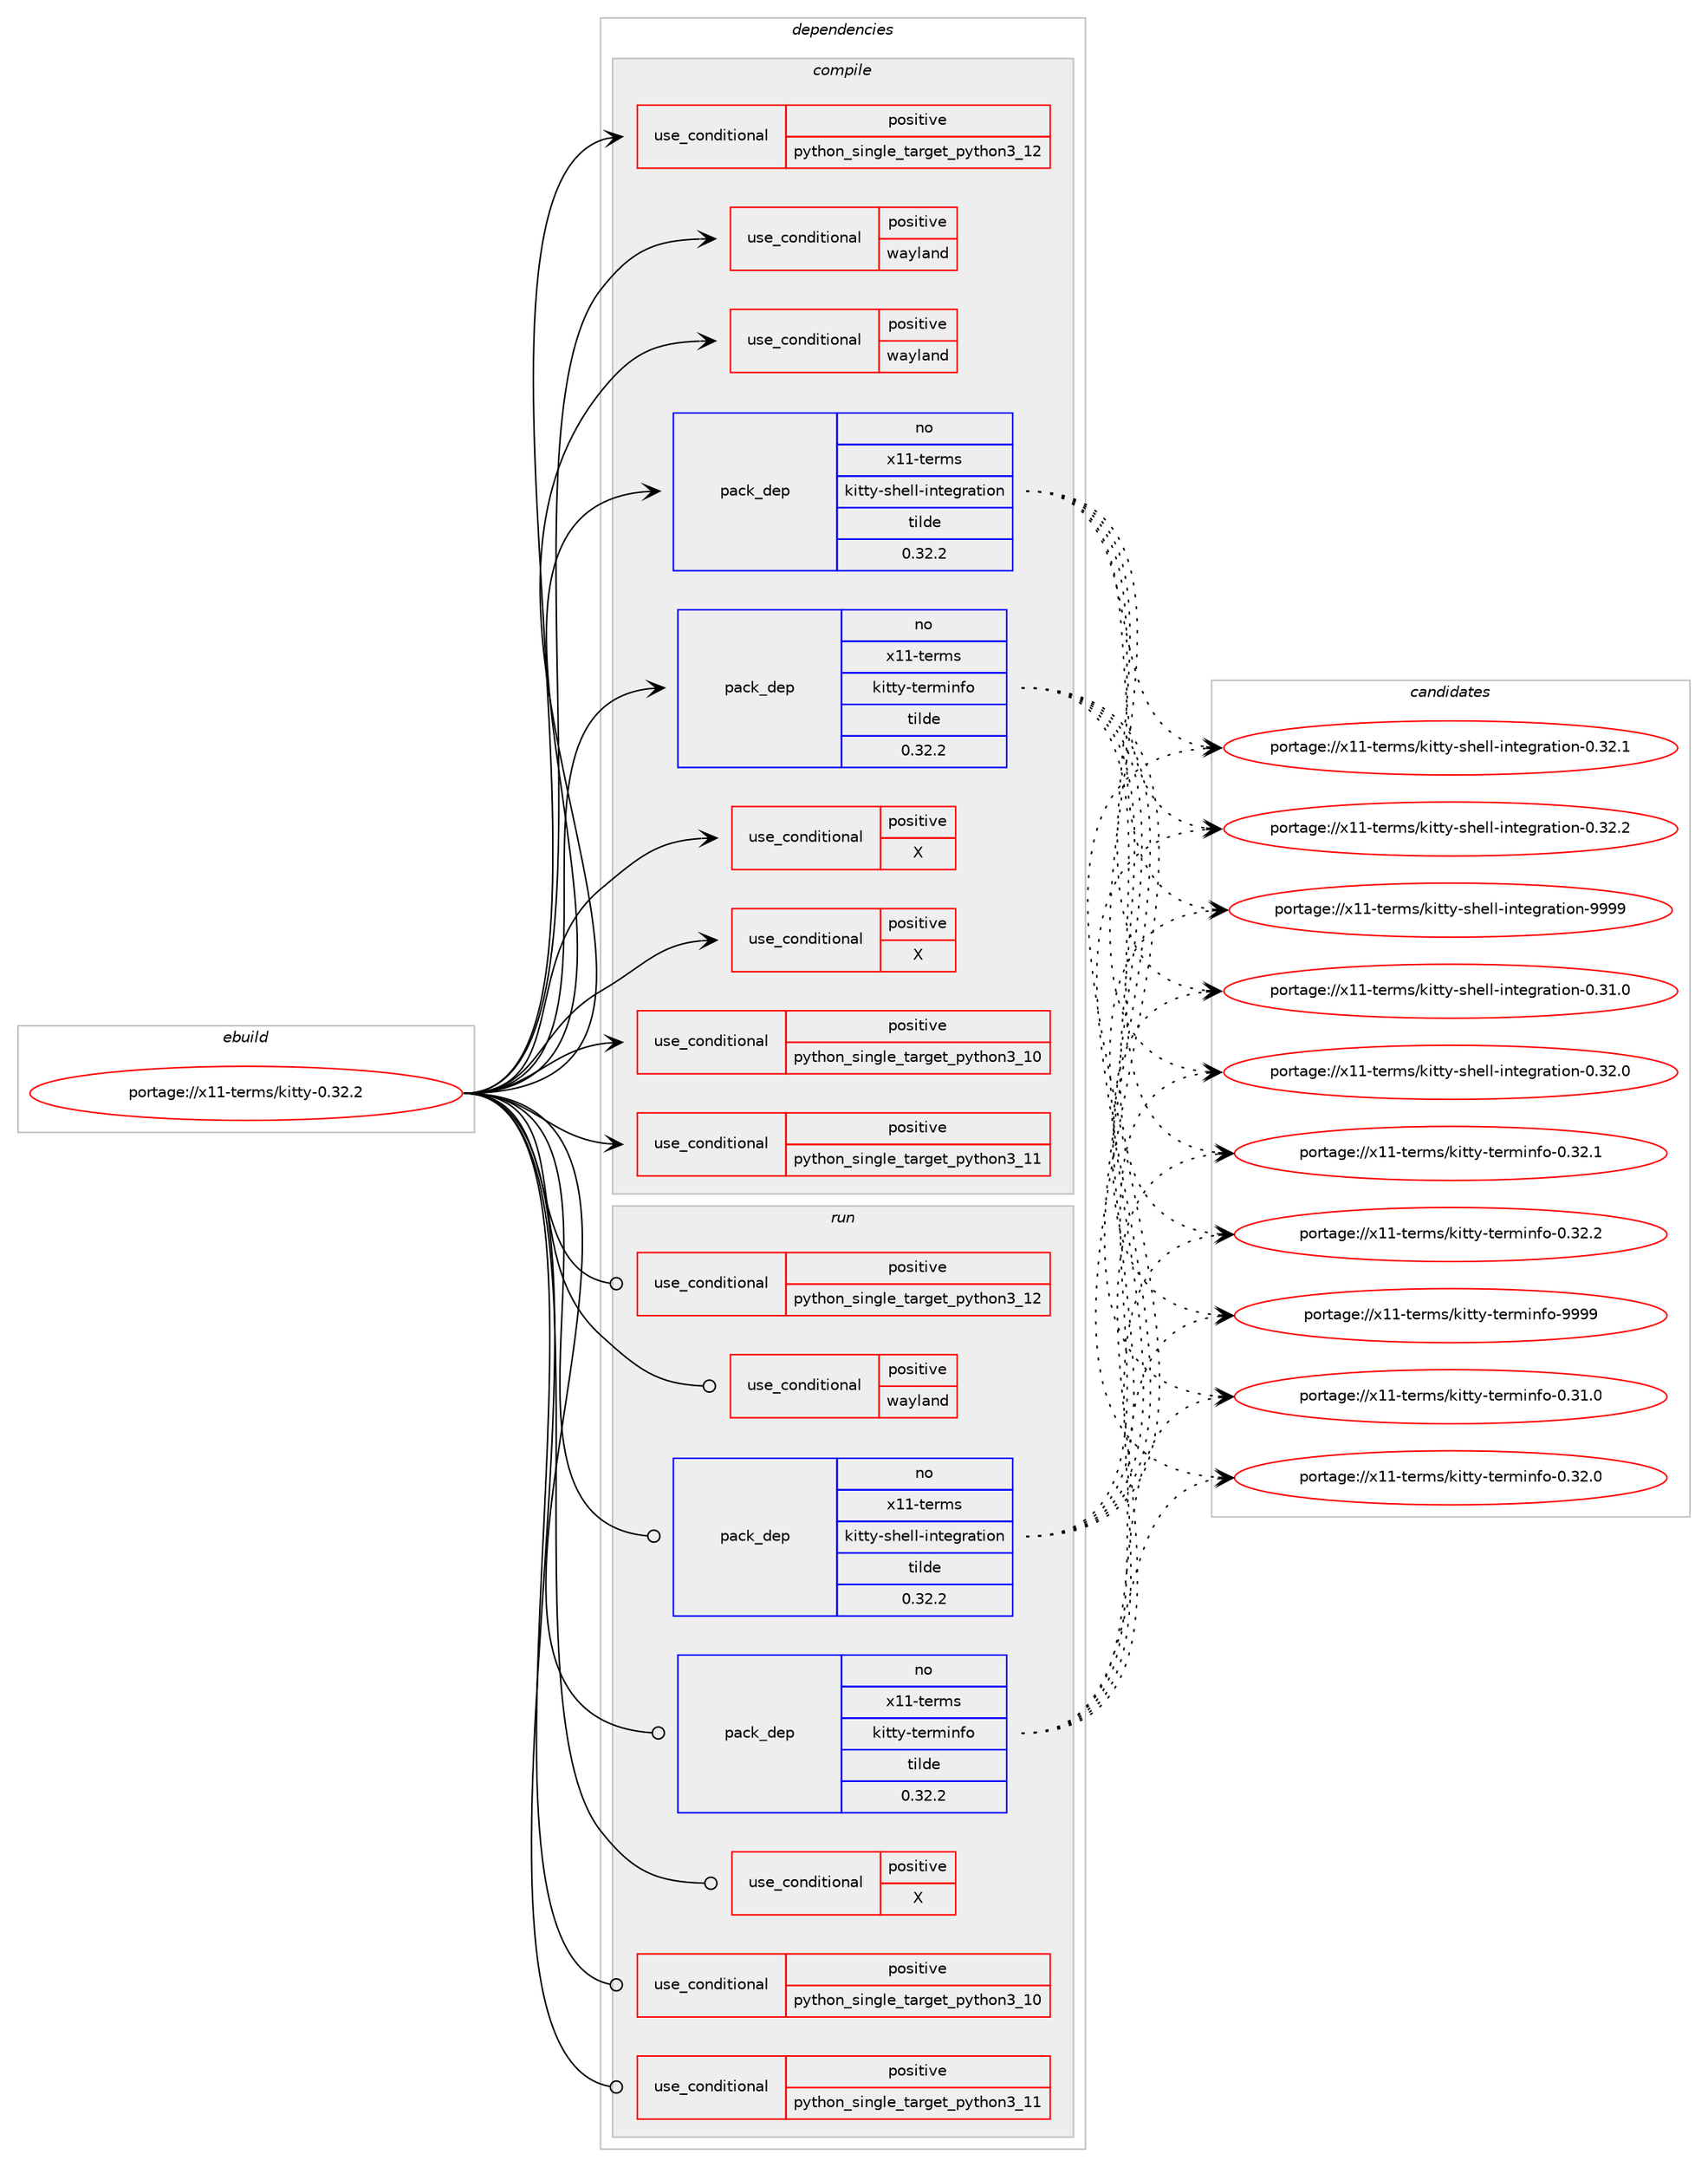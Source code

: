 digraph prolog {

# *************
# Graph options
# *************

newrank=true;
concentrate=true;
compound=true;
graph [rankdir=LR,fontname=Helvetica,fontsize=10,ranksep=1.5];#, ranksep=2.5, nodesep=0.2];
edge  [arrowhead=vee];
node  [fontname=Helvetica,fontsize=10];

# **********
# The ebuild
# **********

subgraph cluster_leftcol {
color=gray;
rank=same;
label=<<i>ebuild</i>>;
id [label="portage://x11-terms/kitty-0.32.2", color=red, width=4, href="../x11-terms/kitty-0.32.2.svg"];
}

# ****************
# The dependencies
# ****************

subgraph cluster_midcol {
color=gray;
label=<<i>dependencies</i>>;
subgraph cluster_compile {
fillcolor="#eeeeee";
style=filled;
label=<<i>compile</i>>;
subgraph cond18647 {
dependency28684 [label=<<TABLE BORDER="0" CELLBORDER="1" CELLSPACING="0" CELLPADDING="4"><TR><TD ROWSPAN="3" CELLPADDING="10">use_conditional</TD></TR><TR><TD>positive</TD></TR><TR><TD>X</TD></TR></TABLE>>, shape=none, color=red];
# *** BEGIN UNKNOWN DEPENDENCY TYPE (TODO) ***
# dependency28684 -> package_dependency(portage://x11-terms/kitty-0.32.2,install,no,x11-base,xorg-proto,none,[,,],[],[])
# *** END UNKNOWN DEPENDENCY TYPE (TODO) ***

# *** BEGIN UNKNOWN DEPENDENCY TYPE (TODO) ***
# dependency28684 -> package_dependency(portage://x11-terms/kitty-0.32.2,install,no,x11-libs,libXi,none,[,,],[],[])
# *** END UNKNOWN DEPENDENCY TYPE (TODO) ***

# *** BEGIN UNKNOWN DEPENDENCY TYPE (TODO) ***
# dependency28684 -> package_dependency(portage://x11-terms/kitty-0.32.2,install,no,x11-libs,libXinerama,none,[,,],[],[])
# *** END UNKNOWN DEPENDENCY TYPE (TODO) ***

# *** BEGIN UNKNOWN DEPENDENCY TYPE (TODO) ***
# dependency28684 -> package_dependency(portage://x11-terms/kitty-0.32.2,install,no,x11-libs,libXrandr,none,[,,],[],[])
# *** END UNKNOWN DEPENDENCY TYPE (TODO) ***

}
id:e -> dependency28684:w [weight=20,style="solid",arrowhead="vee"];
subgraph cond18648 {
dependency28685 [label=<<TABLE BORDER="0" CELLBORDER="1" CELLSPACING="0" CELLPADDING="4"><TR><TD ROWSPAN="3" CELLPADDING="10">use_conditional</TD></TR><TR><TD>positive</TD></TR><TR><TD>X</TD></TR></TABLE>>, shape=none, color=red];
# *** BEGIN UNKNOWN DEPENDENCY TYPE (TODO) ***
# dependency28685 -> package_dependency(portage://x11-terms/kitty-0.32.2,install,no,x11-libs,libX11,none,[,,],[],[])
# *** END UNKNOWN DEPENDENCY TYPE (TODO) ***

# *** BEGIN UNKNOWN DEPENDENCY TYPE (TODO) ***
# dependency28685 -> package_dependency(portage://x11-terms/kitty-0.32.2,install,no,x11-libs,libXcursor,none,[,,],[],[])
# *** END UNKNOWN DEPENDENCY TYPE (TODO) ***

}
id:e -> dependency28685:w [weight=20,style="solid",arrowhead="vee"];
subgraph cond18649 {
dependency28686 [label=<<TABLE BORDER="0" CELLBORDER="1" CELLSPACING="0" CELLPADDING="4"><TR><TD ROWSPAN="3" CELLPADDING="10">use_conditional</TD></TR><TR><TD>positive</TD></TR><TR><TD>python_single_target_python3_10</TD></TR></TABLE>>, shape=none, color=red];
# *** BEGIN UNKNOWN DEPENDENCY TYPE (TODO) ***
# dependency28686 -> package_dependency(portage://x11-terms/kitty-0.32.2,install,no,dev-lang,python,none,[,,],[slot(3.10)],[])
# *** END UNKNOWN DEPENDENCY TYPE (TODO) ***

}
id:e -> dependency28686:w [weight=20,style="solid",arrowhead="vee"];
subgraph cond18650 {
dependency28687 [label=<<TABLE BORDER="0" CELLBORDER="1" CELLSPACING="0" CELLPADDING="4"><TR><TD ROWSPAN="3" CELLPADDING="10">use_conditional</TD></TR><TR><TD>positive</TD></TR><TR><TD>python_single_target_python3_11</TD></TR></TABLE>>, shape=none, color=red];
# *** BEGIN UNKNOWN DEPENDENCY TYPE (TODO) ***
# dependency28687 -> package_dependency(portage://x11-terms/kitty-0.32.2,install,no,dev-lang,python,none,[,,],[slot(3.11)],[])
# *** END UNKNOWN DEPENDENCY TYPE (TODO) ***

}
id:e -> dependency28687:w [weight=20,style="solid",arrowhead="vee"];
subgraph cond18651 {
dependency28688 [label=<<TABLE BORDER="0" CELLBORDER="1" CELLSPACING="0" CELLPADDING="4"><TR><TD ROWSPAN="3" CELLPADDING="10">use_conditional</TD></TR><TR><TD>positive</TD></TR><TR><TD>python_single_target_python3_12</TD></TR></TABLE>>, shape=none, color=red];
# *** BEGIN UNKNOWN DEPENDENCY TYPE (TODO) ***
# dependency28688 -> package_dependency(portage://x11-terms/kitty-0.32.2,install,no,dev-lang,python,none,[,,],[slot(3.12)],[])
# *** END UNKNOWN DEPENDENCY TYPE (TODO) ***

}
id:e -> dependency28688:w [weight=20,style="solid",arrowhead="vee"];
subgraph cond18652 {
dependency28689 [label=<<TABLE BORDER="0" CELLBORDER="1" CELLSPACING="0" CELLPADDING="4"><TR><TD ROWSPAN="3" CELLPADDING="10">use_conditional</TD></TR><TR><TD>positive</TD></TR><TR><TD>wayland</TD></TR></TABLE>>, shape=none, color=red];
# *** BEGIN UNKNOWN DEPENDENCY TYPE (TODO) ***
# dependency28689 -> package_dependency(portage://x11-terms/kitty-0.32.2,install,no,dev-libs,wayland,none,[,,],[],[])
# *** END UNKNOWN DEPENDENCY TYPE (TODO) ***

}
id:e -> dependency28689:w [weight=20,style="solid",arrowhead="vee"];
subgraph cond18653 {
dependency28690 [label=<<TABLE BORDER="0" CELLBORDER="1" CELLSPACING="0" CELLPADDING="4"><TR><TD ROWSPAN="3" CELLPADDING="10">use_conditional</TD></TR><TR><TD>positive</TD></TR><TR><TD>wayland</TD></TR></TABLE>>, shape=none, color=red];
# *** BEGIN UNKNOWN DEPENDENCY TYPE (TODO) ***
# dependency28690 -> package_dependency(portage://x11-terms/kitty-0.32.2,install,no,dev-libs,wayland-protocols,none,[,,],[],[])
# *** END UNKNOWN DEPENDENCY TYPE (TODO) ***

}
id:e -> dependency28690:w [weight=20,style="solid",arrowhead="vee"];
# *** BEGIN UNKNOWN DEPENDENCY TYPE (TODO) ***
# id -> package_dependency(portage://x11-terms/kitty-0.32.2,install,no,dev-libs,openssl,none,[,,],any_same_slot,[])
# *** END UNKNOWN DEPENDENCY TYPE (TODO) ***

# *** BEGIN UNKNOWN DEPENDENCY TYPE (TODO) ***
# id -> package_dependency(portage://x11-terms/kitty-0.32.2,install,no,dev-libs,xxhash,none,[,,],[],[])
# *** END UNKNOWN DEPENDENCY TYPE (TODO) ***

# *** BEGIN UNKNOWN DEPENDENCY TYPE (TODO) ***
# id -> package_dependency(portage://x11-terms/kitty-0.32.2,install,no,media-libs,fontconfig,none,[,,],[],[])
# *** END UNKNOWN DEPENDENCY TYPE (TODO) ***

# *** BEGIN UNKNOWN DEPENDENCY TYPE (TODO) ***
# id -> package_dependency(portage://x11-terms/kitty-0.32.2,install,no,media-libs,harfbuzz,none,[,,],any_same_slot,[use(enable(truetype),none)])
# *** END UNKNOWN DEPENDENCY TYPE (TODO) ***

# *** BEGIN UNKNOWN DEPENDENCY TYPE (TODO) ***
# id -> package_dependency(portage://x11-terms/kitty-0.32.2,install,no,media-libs,lcms,none,[,,],[slot(2)],[])
# *** END UNKNOWN DEPENDENCY TYPE (TODO) ***

# *** BEGIN UNKNOWN DEPENDENCY TYPE (TODO) ***
# id -> package_dependency(portage://x11-terms/kitty-0.32.2,install,no,media-libs,libglvnd,none,[,,],[],[use(optenable(X),none)])
# *** END UNKNOWN DEPENDENCY TYPE (TODO) ***

# *** BEGIN UNKNOWN DEPENDENCY TYPE (TODO) ***
# id -> package_dependency(portage://x11-terms/kitty-0.32.2,install,no,media-libs,libpng,none,[,,],any_same_slot,[])
# *** END UNKNOWN DEPENDENCY TYPE (TODO) ***

# *** BEGIN UNKNOWN DEPENDENCY TYPE (TODO) ***
# id -> package_dependency(portage://x11-terms/kitty-0.32.2,install,no,sys-apps,dbus,none,[,,],[],[])
# *** END UNKNOWN DEPENDENCY TYPE (TODO) ***

# *** BEGIN UNKNOWN DEPENDENCY TYPE (TODO) ***
# id -> package_dependency(portage://x11-terms/kitty-0.32.2,install,no,sys-libs,zlib,none,[,,],any_same_slot,[])
# *** END UNKNOWN DEPENDENCY TYPE (TODO) ***

# *** BEGIN UNKNOWN DEPENDENCY TYPE (TODO) ***
# id -> package_dependency(portage://x11-terms/kitty-0.32.2,install,no,x11-libs,libxkbcommon,none,[,,],[],[use(optenable(X),none)])
# *** END UNKNOWN DEPENDENCY TYPE (TODO) ***

# *** BEGIN UNKNOWN DEPENDENCY TYPE (TODO) ***
# id -> package_dependency(portage://x11-terms/kitty-0.32.2,install,no,x11-misc,xkeyboard-config,none,[,,],[],[])
# *** END UNKNOWN DEPENDENCY TYPE (TODO) ***

subgraph pack9686 {
dependency28691 [label=<<TABLE BORDER="0" CELLBORDER="1" CELLSPACING="0" CELLPADDING="4" WIDTH="220"><TR><TD ROWSPAN="6" CELLPADDING="30">pack_dep</TD></TR><TR><TD WIDTH="110">no</TD></TR><TR><TD>x11-terms</TD></TR><TR><TD>kitty-shell-integration</TD></TR><TR><TD>tilde</TD></TR><TR><TD>0.32.2</TD></TR></TABLE>>, shape=none, color=blue];
}
id:e -> dependency28691:w [weight=20,style="solid",arrowhead="vee"];
subgraph pack9687 {
dependency28692 [label=<<TABLE BORDER="0" CELLBORDER="1" CELLSPACING="0" CELLPADDING="4" WIDTH="220"><TR><TD ROWSPAN="6" CELLPADDING="30">pack_dep</TD></TR><TR><TD WIDTH="110">no</TD></TR><TR><TD>x11-terms</TD></TR><TR><TD>kitty-terminfo</TD></TR><TR><TD>tilde</TD></TR><TR><TD>0.32.2</TD></TR></TABLE>>, shape=none, color=blue];
}
id:e -> dependency28692:w [weight=20,style="solid",arrowhead="vee"];
# *** BEGIN UNKNOWN DEPENDENCY TYPE (TODO) ***
# id -> package_dependency(portage://x11-terms/kitty-0.32.2,install,weak,sci-mathematics,kissat,none,[,,],[],[])
# *** END UNKNOWN DEPENDENCY TYPE (TODO) ***

}
subgraph cluster_compileandrun {
fillcolor="#eeeeee";
style=filled;
label=<<i>compile and run</i>>;
}
subgraph cluster_run {
fillcolor="#eeeeee";
style=filled;
label=<<i>run</i>>;
subgraph cond18654 {
dependency28693 [label=<<TABLE BORDER="0" CELLBORDER="1" CELLSPACING="0" CELLPADDING="4"><TR><TD ROWSPAN="3" CELLPADDING="10">use_conditional</TD></TR><TR><TD>positive</TD></TR><TR><TD>X</TD></TR></TABLE>>, shape=none, color=red];
# *** BEGIN UNKNOWN DEPENDENCY TYPE (TODO) ***
# dependency28693 -> package_dependency(portage://x11-terms/kitty-0.32.2,run,no,x11-libs,libX11,none,[,,],[],[])
# *** END UNKNOWN DEPENDENCY TYPE (TODO) ***

# *** BEGIN UNKNOWN DEPENDENCY TYPE (TODO) ***
# dependency28693 -> package_dependency(portage://x11-terms/kitty-0.32.2,run,no,x11-libs,libXcursor,none,[,,],[],[])
# *** END UNKNOWN DEPENDENCY TYPE (TODO) ***

}
id:e -> dependency28693:w [weight=20,style="solid",arrowhead="odot"];
subgraph cond18655 {
dependency28694 [label=<<TABLE BORDER="0" CELLBORDER="1" CELLSPACING="0" CELLPADDING="4"><TR><TD ROWSPAN="3" CELLPADDING="10">use_conditional</TD></TR><TR><TD>positive</TD></TR><TR><TD>python_single_target_python3_10</TD></TR></TABLE>>, shape=none, color=red];
# *** BEGIN UNKNOWN DEPENDENCY TYPE (TODO) ***
# dependency28694 -> package_dependency(portage://x11-terms/kitty-0.32.2,run,no,dev-lang,python,none,[,,],[slot(3.10)],[])
# *** END UNKNOWN DEPENDENCY TYPE (TODO) ***

}
id:e -> dependency28694:w [weight=20,style="solid",arrowhead="odot"];
subgraph cond18656 {
dependency28695 [label=<<TABLE BORDER="0" CELLBORDER="1" CELLSPACING="0" CELLPADDING="4"><TR><TD ROWSPAN="3" CELLPADDING="10">use_conditional</TD></TR><TR><TD>positive</TD></TR><TR><TD>python_single_target_python3_11</TD></TR></TABLE>>, shape=none, color=red];
# *** BEGIN UNKNOWN DEPENDENCY TYPE (TODO) ***
# dependency28695 -> package_dependency(portage://x11-terms/kitty-0.32.2,run,no,dev-lang,python,none,[,,],[slot(3.11)],[])
# *** END UNKNOWN DEPENDENCY TYPE (TODO) ***

}
id:e -> dependency28695:w [weight=20,style="solid",arrowhead="odot"];
subgraph cond18657 {
dependency28696 [label=<<TABLE BORDER="0" CELLBORDER="1" CELLSPACING="0" CELLPADDING="4"><TR><TD ROWSPAN="3" CELLPADDING="10">use_conditional</TD></TR><TR><TD>positive</TD></TR><TR><TD>python_single_target_python3_12</TD></TR></TABLE>>, shape=none, color=red];
# *** BEGIN UNKNOWN DEPENDENCY TYPE (TODO) ***
# dependency28696 -> package_dependency(portage://x11-terms/kitty-0.32.2,run,no,dev-lang,python,none,[,,],[slot(3.12)],[])
# *** END UNKNOWN DEPENDENCY TYPE (TODO) ***

}
id:e -> dependency28696:w [weight=20,style="solid",arrowhead="odot"];
subgraph cond18658 {
dependency28697 [label=<<TABLE BORDER="0" CELLBORDER="1" CELLSPACING="0" CELLPADDING="4"><TR><TD ROWSPAN="3" CELLPADDING="10">use_conditional</TD></TR><TR><TD>positive</TD></TR><TR><TD>wayland</TD></TR></TABLE>>, shape=none, color=red];
# *** BEGIN UNKNOWN DEPENDENCY TYPE (TODO) ***
# dependency28697 -> package_dependency(portage://x11-terms/kitty-0.32.2,run,no,dev-libs,wayland,none,[,,],[],[])
# *** END UNKNOWN DEPENDENCY TYPE (TODO) ***

}
id:e -> dependency28697:w [weight=20,style="solid",arrowhead="odot"];
# *** BEGIN UNKNOWN DEPENDENCY TYPE (TODO) ***
# id -> package_dependency(portage://x11-terms/kitty-0.32.2,run,no,dev-libs,openssl,none,[,,],any_same_slot,[])
# *** END UNKNOWN DEPENDENCY TYPE (TODO) ***

# *** BEGIN UNKNOWN DEPENDENCY TYPE (TODO) ***
# id -> package_dependency(portage://x11-terms/kitty-0.32.2,run,no,dev-libs,xxhash,none,[,,],[],[])
# *** END UNKNOWN DEPENDENCY TYPE (TODO) ***

# *** BEGIN UNKNOWN DEPENDENCY TYPE (TODO) ***
# id -> package_dependency(portage://x11-terms/kitty-0.32.2,run,no,media-libs,fontconfig,none,[,,],[],[])
# *** END UNKNOWN DEPENDENCY TYPE (TODO) ***

# *** BEGIN UNKNOWN DEPENDENCY TYPE (TODO) ***
# id -> package_dependency(portage://x11-terms/kitty-0.32.2,run,no,media-libs,harfbuzz,none,[,,],any_same_slot,[use(enable(truetype),none)])
# *** END UNKNOWN DEPENDENCY TYPE (TODO) ***

# *** BEGIN UNKNOWN DEPENDENCY TYPE (TODO) ***
# id -> package_dependency(portage://x11-terms/kitty-0.32.2,run,no,media-libs,lcms,none,[,,],[slot(2)],[])
# *** END UNKNOWN DEPENDENCY TYPE (TODO) ***

# *** BEGIN UNKNOWN DEPENDENCY TYPE (TODO) ***
# id -> package_dependency(portage://x11-terms/kitty-0.32.2,run,no,media-libs,libglvnd,none,[,,],[],[use(optenable(X),none)])
# *** END UNKNOWN DEPENDENCY TYPE (TODO) ***

# *** BEGIN UNKNOWN DEPENDENCY TYPE (TODO) ***
# id -> package_dependency(portage://x11-terms/kitty-0.32.2,run,no,media-libs,libpng,none,[,,],any_same_slot,[])
# *** END UNKNOWN DEPENDENCY TYPE (TODO) ***

# *** BEGIN UNKNOWN DEPENDENCY TYPE (TODO) ***
# id -> package_dependency(portage://x11-terms/kitty-0.32.2,run,no,sys-apps,dbus,none,[,,],[],[])
# *** END UNKNOWN DEPENDENCY TYPE (TODO) ***

# *** BEGIN UNKNOWN DEPENDENCY TYPE (TODO) ***
# id -> package_dependency(portage://x11-terms/kitty-0.32.2,run,no,sys-libs,zlib,none,[,,],any_same_slot,[])
# *** END UNKNOWN DEPENDENCY TYPE (TODO) ***

# *** BEGIN UNKNOWN DEPENDENCY TYPE (TODO) ***
# id -> package_dependency(portage://x11-terms/kitty-0.32.2,run,no,x11-libs,libxkbcommon,none,[,,],[],[use(optenable(X),none)])
# *** END UNKNOWN DEPENDENCY TYPE (TODO) ***

# *** BEGIN UNKNOWN DEPENDENCY TYPE (TODO) ***
# id -> package_dependency(portage://x11-terms/kitty-0.32.2,run,no,x11-misc,xkeyboard-config,none,[,,],[],[])
# *** END UNKNOWN DEPENDENCY TYPE (TODO) ***

subgraph pack9688 {
dependency28698 [label=<<TABLE BORDER="0" CELLBORDER="1" CELLSPACING="0" CELLPADDING="4" WIDTH="220"><TR><TD ROWSPAN="6" CELLPADDING="30">pack_dep</TD></TR><TR><TD WIDTH="110">no</TD></TR><TR><TD>x11-terms</TD></TR><TR><TD>kitty-shell-integration</TD></TR><TR><TD>tilde</TD></TR><TR><TD>0.32.2</TD></TR></TABLE>>, shape=none, color=blue];
}
id:e -> dependency28698:w [weight=20,style="solid",arrowhead="odot"];
subgraph pack9689 {
dependency28699 [label=<<TABLE BORDER="0" CELLBORDER="1" CELLSPACING="0" CELLPADDING="4" WIDTH="220"><TR><TD ROWSPAN="6" CELLPADDING="30">pack_dep</TD></TR><TR><TD WIDTH="110">no</TD></TR><TR><TD>x11-terms</TD></TR><TR><TD>kitty-terminfo</TD></TR><TR><TD>tilde</TD></TR><TR><TD>0.32.2</TD></TR></TABLE>>, shape=none, color=blue];
}
id:e -> dependency28699:w [weight=20,style="solid",arrowhead="odot"];
# *** BEGIN UNKNOWN DEPENDENCY TYPE (TODO) ***
# id -> package_dependency(portage://x11-terms/kitty-0.32.2,run,weak,sci-mathematics,kissat,none,[,,],[],[])
# *** END UNKNOWN DEPENDENCY TYPE (TODO) ***

}
}

# **************
# The candidates
# **************

subgraph cluster_choices {
rank=same;
color=gray;
label=<<i>candidates</i>>;

subgraph choice9686 {
color=black;
nodesep=1;
choice1204949451161011141091154710710511611612145115104101108108451051101161011031149711610511111045484651494648 [label="portage://x11-terms/kitty-shell-integration-0.31.0", color=red, width=4,href="../x11-terms/kitty-shell-integration-0.31.0.svg"];
choice1204949451161011141091154710710511611612145115104101108108451051101161011031149711610511111045484651504648 [label="portage://x11-terms/kitty-shell-integration-0.32.0", color=red, width=4,href="../x11-terms/kitty-shell-integration-0.32.0.svg"];
choice1204949451161011141091154710710511611612145115104101108108451051101161011031149711610511111045484651504649 [label="portage://x11-terms/kitty-shell-integration-0.32.1", color=red, width=4,href="../x11-terms/kitty-shell-integration-0.32.1.svg"];
choice1204949451161011141091154710710511611612145115104101108108451051101161011031149711610511111045484651504650 [label="portage://x11-terms/kitty-shell-integration-0.32.2", color=red, width=4,href="../x11-terms/kitty-shell-integration-0.32.2.svg"];
choice120494945116101114109115471071051161161214511510410110810845105110116101103114971161051111104557575757 [label="portage://x11-terms/kitty-shell-integration-9999", color=red, width=4,href="../x11-terms/kitty-shell-integration-9999.svg"];
dependency28691:e -> choice1204949451161011141091154710710511611612145115104101108108451051101161011031149711610511111045484651494648:w [style=dotted,weight="100"];
dependency28691:e -> choice1204949451161011141091154710710511611612145115104101108108451051101161011031149711610511111045484651504648:w [style=dotted,weight="100"];
dependency28691:e -> choice1204949451161011141091154710710511611612145115104101108108451051101161011031149711610511111045484651504649:w [style=dotted,weight="100"];
dependency28691:e -> choice1204949451161011141091154710710511611612145115104101108108451051101161011031149711610511111045484651504650:w [style=dotted,weight="100"];
dependency28691:e -> choice120494945116101114109115471071051161161214511510410110810845105110116101103114971161051111104557575757:w [style=dotted,weight="100"];
}
subgraph choice9687 {
color=black;
nodesep=1;
choice120494945116101114109115471071051161161214511610111410910511010211145484651494648 [label="portage://x11-terms/kitty-terminfo-0.31.0", color=red, width=4,href="../x11-terms/kitty-terminfo-0.31.0.svg"];
choice120494945116101114109115471071051161161214511610111410910511010211145484651504648 [label="portage://x11-terms/kitty-terminfo-0.32.0", color=red, width=4,href="../x11-terms/kitty-terminfo-0.32.0.svg"];
choice120494945116101114109115471071051161161214511610111410910511010211145484651504649 [label="portage://x11-terms/kitty-terminfo-0.32.1", color=red, width=4,href="../x11-terms/kitty-terminfo-0.32.1.svg"];
choice120494945116101114109115471071051161161214511610111410910511010211145484651504650 [label="portage://x11-terms/kitty-terminfo-0.32.2", color=red, width=4,href="../x11-terms/kitty-terminfo-0.32.2.svg"];
choice12049494511610111410911547107105116116121451161011141091051101021114557575757 [label="portage://x11-terms/kitty-terminfo-9999", color=red, width=4,href="../x11-terms/kitty-terminfo-9999.svg"];
dependency28692:e -> choice120494945116101114109115471071051161161214511610111410910511010211145484651494648:w [style=dotted,weight="100"];
dependency28692:e -> choice120494945116101114109115471071051161161214511610111410910511010211145484651504648:w [style=dotted,weight="100"];
dependency28692:e -> choice120494945116101114109115471071051161161214511610111410910511010211145484651504649:w [style=dotted,weight="100"];
dependency28692:e -> choice120494945116101114109115471071051161161214511610111410910511010211145484651504650:w [style=dotted,weight="100"];
dependency28692:e -> choice12049494511610111410911547107105116116121451161011141091051101021114557575757:w [style=dotted,weight="100"];
}
subgraph choice9688 {
color=black;
nodesep=1;
choice1204949451161011141091154710710511611612145115104101108108451051101161011031149711610511111045484651494648 [label="portage://x11-terms/kitty-shell-integration-0.31.0", color=red, width=4,href="../x11-terms/kitty-shell-integration-0.31.0.svg"];
choice1204949451161011141091154710710511611612145115104101108108451051101161011031149711610511111045484651504648 [label="portage://x11-terms/kitty-shell-integration-0.32.0", color=red, width=4,href="../x11-terms/kitty-shell-integration-0.32.0.svg"];
choice1204949451161011141091154710710511611612145115104101108108451051101161011031149711610511111045484651504649 [label="portage://x11-terms/kitty-shell-integration-0.32.1", color=red, width=4,href="../x11-terms/kitty-shell-integration-0.32.1.svg"];
choice1204949451161011141091154710710511611612145115104101108108451051101161011031149711610511111045484651504650 [label="portage://x11-terms/kitty-shell-integration-0.32.2", color=red, width=4,href="../x11-terms/kitty-shell-integration-0.32.2.svg"];
choice120494945116101114109115471071051161161214511510410110810845105110116101103114971161051111104557575757 [label="portage://x11-terms/kitty-shell-integration-9999", color=red, width=4,href="../x11-terms/kitty-shell-integration-9999.svg"];
dependency28698:e -> choice1204949451161011141091154710710511611612145115104101108108451051101161011031149711610511111045484651494648:w [style=dotted,weight="100"];
dependency28698:e -> choice1204949451161011141091154710710511611612145115104101108108451051101161011031149711610511111045484651504648:w [style=dotted,weight="100"];
dependency28698:e -> choice1204949451161011141091154710710511611612145115104101108108451051101161011031149711610511111045484651504649:w [style=dotted,weight="100"];
dependency28698:e -> choice1204949451161011141091154710710511611612145115104101108108451051101161011031149711610511111045484651504650:w [style=dotted,weight="100"];
dependency28698:e -> choice120494945116101114109115471071051161161214511510410110810845105110116101103114971161051111104557575757:w [style=dotted,weight="100"];
}
subgraph choice9689 {
color=black;
nodesep=1;
choice120494945116101114109115471071051161161214511610111410910511010211145484651494648 [label="portage://x11-terms/kitty-terminfo-0.31.0", color=red, width=4,href="../x11-terms/kitty-terminfo-0.31.0.svg"];
choice120494945116101114109115471071051161161214511610111410910511010211145484651504648 [label="portage://x11-terms/kitty-terminfo-0.32.0", color=red, width=4,href="../x11-terms/kitty-terminfo-0.32.0.svg"];
choice120494945116101114109115471071051161161214511610111410910511010211145484651504649 [label="portage://x11-terms/kitty-terminfo-0.32.1", color=red, width=4,href="../x11-terms/kitty-terminfo-0.32.1.svg"];
choice120494945116101114109115471071051161161214511610111410910511010211145484651504650 [label="portage://x11-terms/kitty-terminfo-0.32.2", color=red, width=4,href="../x11-terms/kitty-terminfo-0.32.2.svg"];
choice12049494511610111410911547107105116116121451161011141091051101021114557575757 [label="portage://x11-terms/kitty-terminfo-9999", color=red, width=4,href="../x11-terms/kitty-terminfo-9999.svg"];
dependency28699:e -> choice120494945116101114109115471071051161161214511610111410910511010211145484651494648:w [style=dotted,weight="100"];
dependency28699:e -> choice120494945116101114109115471071051161161214511610111410910511010211145484651504648:w [style=dotted,weight="100"];
dependency28699:e -> choice120494945116101114109115471071051161161214511610111410910511010211145484651504649:w [style=dotted,weight="100"];
dependency28699:e -> choice120494945116101114109115471071051161161214511610111410910511010211145484651504650:w [style=dotted,weight="100"];
dependency28699:e -> choice12049494511610111410911547107105116116121451161011141091051101021114557575757:w [style=dotted,weight="100"];
}
}

}
